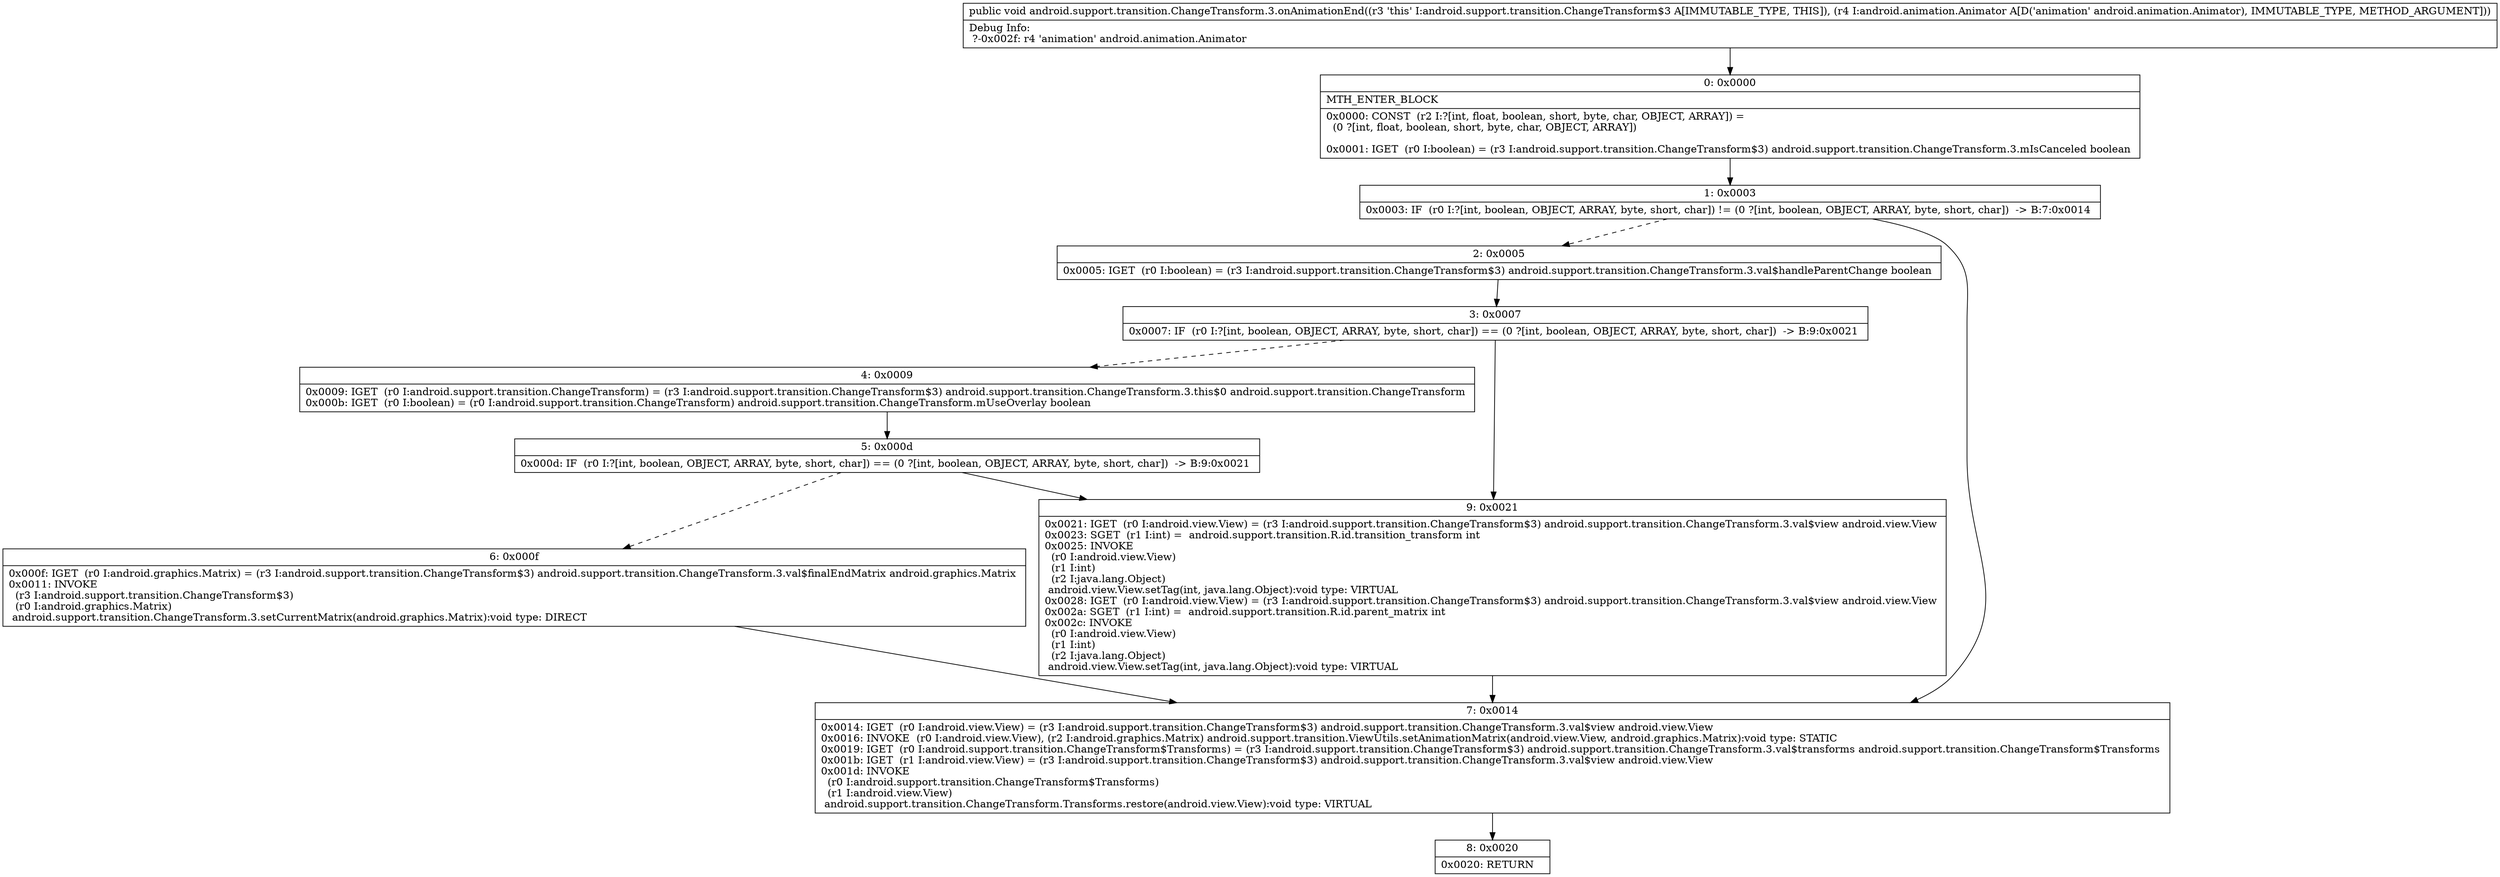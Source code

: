 digraph "CFG forandroid.support.transition.ChangeTransform.3.onAnimationEnd(Landroid\/animation\/Animator;)V" {
Node_0 [shape=record,label="{0\:\ 0x0000|MTH_ENTER_BLOCK\l|0x0000: CONST  (r2 I:?[int, float, boolean, short, byte, char, OBJECT, ARRAY]) = \l  (0 ?[int, float, boolean, short, byte, char, OBJECT, ARRAY])\l \l0x0001: IGET  (r0 I:boolean) = (r3 I:android.support.transition.ChangeTransform$3) android.support.transition.ChangeTransform.3.mIsCanceled boolean \l}"];
Node_1 [shape=record,label="{1\:\ 0x0003|0x0003: IF  (r0 I:?[int, boolean, OBJECT, ARRAY, byte, short, char]) != (0 ?[int, boolean, OBJECT, ARRAY, byte, short, char])  \-\> B:7:0x0014 \l}"];
Node_2 [shape=record,label="{2\:\ 0x0005|0x0005: IGET  (r0 I:boolean) = (r3 I:android.support.transition.ChangeTransform$3) android.support.transition.ChangeTransform.3.val$handleParentChange boolean \l}"];
Node_3 [shape=record,label="{3\:\ 0x0007|0x0007: IF  (r0 I:?[int, boolean, OBJECT, ARRAY, byte, short, char]) == (0 ?[int, boolean, OBJECT, ARRAY, byte, short, char])  \-\> B:9:0x0021 \l}"];
Node_4 [shape=record,label="{4\:\ 0x0009|0x0009: IGET  (r0 I:android.support.transition.ChangeTransform) = (r3 I:android.support.transition.ChangeTransform$3) android.support.transition.ChangeTransform.3.this$0 android.support.transition.ChangeTransform \l0x000b: IGET  (r0 I:boolean) = (r0 I:android.support.transition.ChangeTransform) android.support.transition.ChangeTransform.mUseOverlay boolean \l}"];
Node_5 [shape=record,label="{5\:\ 0x000d|0x000d: IF  (r0 I:?[int, boolean, OBJECT, ARRAY, byte, short, char]) == (0 ?[int, boolean, OBJECT, ARRAY, byte, short, char])  \-\> B:9:0x0021 \l}"];
Node_6 [shape=record,label="{6\:\ 0x000f|0x000f: IGET  (r0 I:android.graphics.Matrix) = (r3 I:android.support.transition.ChangeTransform$3) android.support.transition.ChangeTransform.3.val$finalEndMatrix android.graphics.Matrix \l0x0011: INVOKE  \l  (r3 I:android.support.transition.ChangeTransform$3)\l  (r0 I:android.graphics.Matrix)\l android.support.transition.ChangeTransform.3.setCurrentMatrix(android.graphics.Matrix):void type: DIRECT \l}"];
Node_7 [shape=record,label="{7\:\ 0x0014|0x0014: IGET  (r0 I:android.view.View) = (r3 I:android.support.transition.ChangeTransform$3) android.support.transition.ChangeTransform.3.val$view android.view.View \l0x0016: INVOKE  (r0 I:android.view.View), (r2 I:android.graphics.Matrix) android.support.transition.ViewUtils.setAnimationMatrix(android.view.View, android.graphics.Matrix):void type: STATIC \l0x0019: IGET  (r0 I:android.support.transition.ChangeTransform$Transforms) = (r3 I:android.support.transition.ChangeTransform$3) android.support.transition.ChangeTransform.3.val$transforms android.support.transition.ChangeTransform$Transforms \l0x001b: IGET  (r1 I:android.view.View) = (r3 I:android.support.transition.ChangeTransform$3) android.support.transition.ChangeTransform.3.val$view android.view.View \l0x001d: INVOKE  \l  (r0 I:android.support.transition.ChangeTransform$Transforms)\l  (r1 I:android.view.View)\l android.support.transition.ChangeTransform.Transforms.restore(android.view.View):void type: VIRTUAL \l}"];
Node_8 [shape=record,label="{8\:\ 0x0020|0x0020: RETURN   \l}"];
Node_9 [shape=record,label="{9\:\ 0x0021|0x0021: IGET  (r0 I:android.view.View) = (r3 I:android.support.transition.ChangeTransform$3) android.support.transition.ChangeTransform.3.val$view android.view.View \l0x0023: SGET  (r1 I:int) =  android.support.transition.R.id.transition_transform int \l0x0025: INVOKE  \l  (r0 I:android.view.View)\l  (r1 I:int)\l  (r2 I:java.lang.Object)\l android.view.View.setTag(int, java.lang.Object):void type: VIRTUAL \l0x0028: IGET  (r0 I:android.view.View) = (r3 I:android.support.transition.ChangeTransform$3) android.support.transition.ChangeTransform.3.val$view android.view.View \l0x002a: SGET  (r1 I:int) =  android.support.transition.R.id.parent_matrix int \l0x002c: INVOKE  \l  (r0 I:android.view.View)\l  (r1 I:int)\l  (r2 I:java.lang.Object)\l android.view.View.setTag(int, java.lang.Object):void type: VIRTUAL \l}"];
MethodNode[shape=record,label="{public void android.support.transition.ChangeTransform.3.onAnimationEnd((r3 'this' I:android.support.transition.ChangeTransform$3 A[IMMUTABLE_TYPE, THIS]), (r4 I:android.animation.Animator A[D('animation' android.animation.Animator), IMMUTABLE_TYPE, METHOD_ARGUMENT]))  | Debug Info:\l  ?\-0x002f: r4 'animation' android.animation.Animator\l}"];
MethodNode -> Node_0;
Node_0 -> Node_1;
Node_1 -> Node_2[style=dashed];
Node_1 -> Node_7;
Node_2 -> Node_3;
Node_3 -> Node_4[style=dashed];
Node_3 -> Node_9;
Node_4 -> Node_5;
Node_5 -> Node_6[style=dashed];
Node_5 -> Node_9;
Node_6 -> Node_7;
Node_7 -> Node_8;
Node_9 -> Node_7;
}

